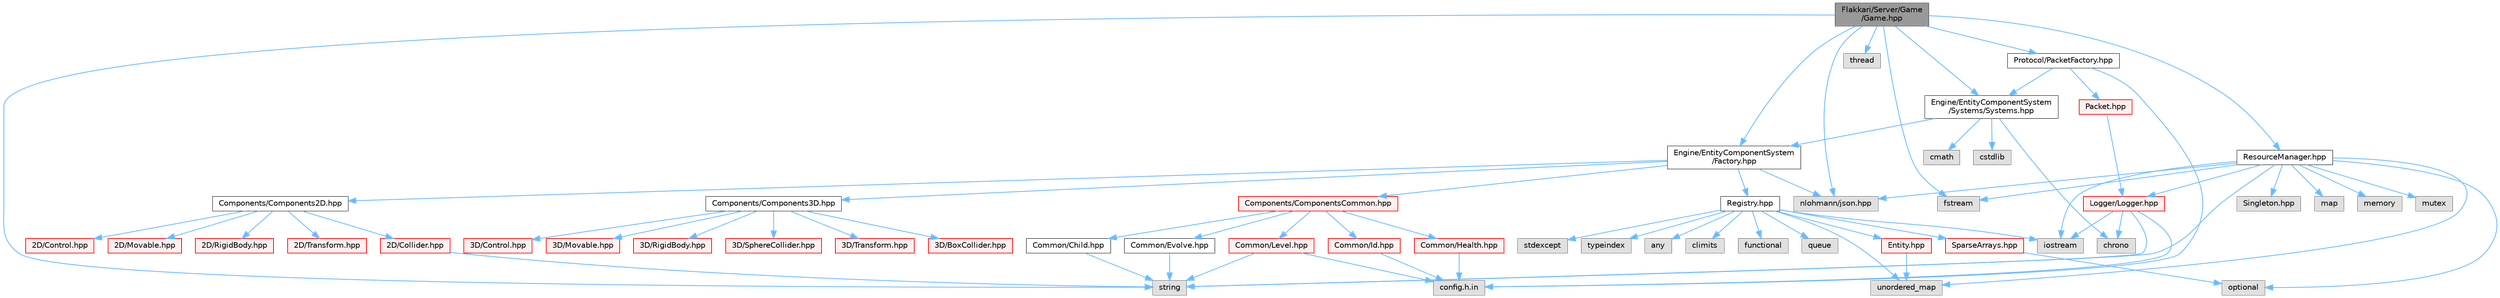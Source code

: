 digraph "Flakkari/Server/Game/Game.hpp"
{
 // LATEX_PDF_SIZE
  bgcolor="transparent";
  edge [fontname=Helvetica,fontsize=10,labelfontname=Helvetica,labelfontsize=10];
  node [fontname=Helvetica,fontsize=10,shape=box,height=0.2,width=0.4];
  Node1 [id="Node000001",label="Flakkari/Server/Game\l/Game.hpp",height=0.2,width=0.4,color="gray40", fillcolor="grey60", style="filled", fontcolor="black",tooltip=" "];
  Node1 -> Node2 [id="edge1_Node000001_Node000002",color="steelblue1",style="solid",tooltip=" "];
  Node2 [id="Node000002",label="fstream",height=0.2,width=0.4,color="grey60", fillcolor="#E0E0E0", style="filled",tooltip=" "];
  Node1 -> Node3 [id="edge2_Node000001_Node000003",color="steelblue1",style="solid",tooltip=" "];
  Node3 [id="Node000003",label="nlohmann/json.hpp",height=0.2,width=0.4,color="grey60", fillcolor="#E0E0E0", style="filled",tooltip=" "];
  Node1 -> Node4 [id="edge3_Node000001_Node000004",color="steelblue1",style="solid",tooltip=" "];
  Node4 [id="Node000004",label="string",height=0.2,width=0.4,color="grey60", fillcolor="#E0E0E0", style="filled",tooltip=" "];
  Node1 -> Node5 [id="edge4_Node000001_Node000005",color="steelblue1",style="solid",tooltip=" "];
  Node5 [id="Node000005",label="thread",height=0.2,width=0.4,color="grey60", fillcolor="#E0E0E0", style="filled",tooltip=" "];
  Node1 -> Node6 [id="edge5_Node000001_Node000006",color="steelblue1",style="solid",tooltip=" "];
  Node6 [id="Node000006",label="Engine/EntityComponentSystem\l/Factory.hpp",height=0.2,width=0.4,color="grey40", fillcolor="white", style="filled",URL="$d5/d03/Factory_8hpp.html",tooltip=" "];
  Node6 -> Node3 [id="edge6_Node000006_Node000003",color="steelblue1",style="solid",tooltip=" "];
  Node6 -> Node7 [id="edge7_Node000006_Node000007",color="steelblue1",style="solid",tooltip=" "];
  Node7 [id="Node000007",label="Registry.hpp",height=0.2,width=0.4,color="grey40", fillcolor="white", style="filled",URL="$db/dd1/Registry_8hpp.html",tooltip=" "];
  Node7 -> Node8 [id="edge8_Node000007_Node000008",color="steelblue1",style="solid",tooltip=" "];
  Node8 [id="Node000008",label="Entity.hpp",height=0.2,width=0.4,color="red", fillcolor="#FFF0F0", style="filled",URL="$de/da6/Entity_8hpp.html",tooltip=" "];
  Node8 -> Node11 [id="edge9_Node000008_Node000011",color="steelblue1",style="solid",tooltip=" "];
  Node11 [id="Node000011",label="unordered_map",height=0.2,width=0.4,color="grey60", fillcolor="#E0E0E0", style="filled",tooltip=" "];
  Node7 -> Node12 [id="edge10_Node000007_Node000012",color="steelblue1",style="solid",tooltip=" "];
  Node12 [id="Node000012",label="SparseArrays.hpp",height=0.2,width=0.4,color="red", fillcolor="#FFF0F0", style="filled",URL="$df/db3/SparseArrays_8hpp.html",tooltip=" "];
  Node12 -> Node14 [id="edge11_Node000012_Node000014",color="steelblue1",style="solid",tooltip=" "];
  Node14 [id="Node000014",label="optional",height=0.2,width=0.4,color="grey60", fillcolor="#E0E0E0", style="filled",tooltip=" "];
  Node7 -> Node17 [id="edge12_Node000007_Node000017",color="steelblue1",style="solid",tooltip=" "];
  Node17 [id="Node000017",label="any",height=0.2,width=0.4,color="grey60", fillcolor="#E0E0E0", style="filled",tooltip=" "];
  Node7 -> Node18 [id="edge13_Node000007_Node000018",color="steelblue1",style="solid",tooltip=" "];
  Node18 [id="Node000018",label="climits",height=0.2,width=0.4,color="grey60", fillcolor="#E0E0E0", style="filled",tooltip=" "];
  Node7 -> Node19 [id="edge14_Node000007_Node000019",color="steelblue1",style="solid",tooltip=" "];
  Node19 [id="Node000019",label="functional",height=0.2,width=0.4,color="grey60", fillcolor="#E0E0E0", style="filled",tooltip=" "];
  Node7 -> Node20 [id="edge15_Node000007_Node000020",color="steelblue1",style="solid",tooltip=" "];
  Node20 [id="Node000020",label="iostream",height=0.2,width=0.4,color="grey60", fillcolor="#E0E0E0", style="filled",tooltip=" "];
  Node7 -> Node21 [id="edge16_Node000007_Node000021",color="steelblue1",style="solid",tooltip=" "];
  Node21 [id="Node000021",label="queue",height=0.2,width=0.4,color="grey60", fillcolor="#E0E0E0", style="filled",tooltip=" "];
  Node7 -> Node22 [id="edge17_Node000007_Node000022",color="steelblue1",style="solid",tooltip=" "];
  Node22 [id="Node000022",label="stdexcept",height=0.2,width=0.4,color="grey60", fillcolor="#E0E0E0", style="filled",tooltip=" "];
  Node7 -> Node23 [id="edge18_Node000007_Node000023",color="steelblue1",style="solid",tooltip=" "];
  Node23 [id="Node000023",label="typeindex",height=0.2,width=0.4,color="grey60", fillcolor="#E0E0E0", style="filled",tooltip=" "];
  Node7 -> Node11 [id="edge19_Node000007_Node000011",color="steelblue1",style="solid",tooltip=" "];
  Node6 -> Node24 [id="edge20_Node000006_Node000024",color="steelblue1",style="solid",tooltip=" "];
  Node24 [id="Node000024",label="Components/Components2D.hpp",height=0.2,width=0.4,color="grey40", fillcolor="white", style="filled",URL="$d0/d43/Components2D_8hpp.html",tooltip=" "];
  Node24 -> Node25 [id="edge21_Node000024_Node000025",color="steelblue1",style="solid",tooltip=" "];
  Node25 [id="Node000025",label="2D/Collider.hpp",height=0.2,width=0.4,color="red", fillcolor="#FFF0F0", style="filled",URL="$dd/d5f/Collider_8hpp.html",tooltip=" "];
  Node25 -> Node4 [id="edge22_Node000025_Node000004",color="steelblue1",style="solid",tooltip=" "];
  Node24 -> Node29 [id="edge23_Node000024_Node000029",color="steelblue1",style="solid",tooltip=" "];
  Node29 [id="Node000029",label="2D/Control.hpp",height=0.2,width=0.4,color="red", fillcolor="#FFF0F0", style="filled",URL="$d5/d59/2D_2Control_8hpp.html",tooltip=" "];
  Node24 -> Node30 [id="edge24_Node000024_Node000030",color="steelblue1",style="solid",tooltip=" "];
  Node30 [id="Node000030",label="2D/Movable.hpp",height=0.2,width=0.4,color="red", fillcolor="#FFF0F0", style="filled",URL="$d6/d02/2D_2Movable_8hpp.html",tooltip=" "];
  Node24 -> Node31 [id="edge25_Node000024_Node000031",color="steelblue1",style="solid",tooltip=" "];
  Node31 [id="Node000031",label="2D/RigidBody.hpp",height=0.2,width=0.4,color="red", fillcolor="#FFF0F0", style="filled",URL="$d9/df7/2D_2RigidBody_8hpp.html",tooltip=" "];
  Node24 -> Node32 [id="edge26_Node000024_Node000032",color="steelblue1",style="solid",tooltip=" "];
  Node32 [id="Node000032",label="2D/Transform.hpp",height=0.2,width=0.4,color="red", fillcolor="#FFF0F0", style="filled",URL="$d2/db8/2D_2Transform_8hpp.html",tooltip=" "];
  Node6 -> Node33 [id="edge27_Node000006_Node000033",color="steelblue1",style="solid",tooltip=" "];
  Node33 [id="Node000033",label="Components/Components3D.hpp",height=0.2,width=0.4,color="grey40", fillcolor="white", style="filled",URL="$df/d72/Components3D_8hpp.html",tooltip=" "];
  Node33 -> Node34 [id="edge28_Node000033_Node000034",color="steelblue1",style="solid",tooltip=" "];
  Node34 [id="Node000034",label="3D/BoxCollider.hpp",height=0.2,width=0.4,color="red", fillcolor="#FFF0F0", style="filled",URL="$d2/df3/BoxCollider_8hpp.html",tooltip=" "];
  Node33 -> Node35 [id="edge29_Node000033_Node000035",color="steelblue1",style="solid",tooltip=" "];
  Node35 [id="Node000035",label="3D/Control.hpp",height=0.2,width=0.4,color="red", fillcolor="#FFF0F0", style="filled",URL="$d2/d89/3D_2Control_8hpp.html",tooltip=" "];
  Node33 -> Node36 [id="edge30_Node000033_Node000036",color="steelblue1",style="solid",tooltip=" "];
  Node36 [id="Node000036",label="3D/Movable.hpp",height=0.2,width=0.4,color="red", fillcolor="#FFF0F0", style="filled",URL="$d6/d80/3D_2Movable_8hpp.html",tooltip=" "];
  Node33 -> Node37 [id="edge31_Node000033_Node000037",color="steelblue1",style="solid",tooltip=" "];
  Node37 [id="Node000037",label="3D/RigidBody.hpp",height=0.2,width=0.4,color="red", fillcolor="#FFF0F0", style="filled",URL="$d9/d45/3D_2RigidBody_8hpp.html",tooltip=" "];
  Node33 -> Node38 [id="edge32_Node000033_Node000038",color="steelblue1",style="solid",tooltip=" "];
  Node38 [id="Node000038",label="3D/SphereCollider.hpp",height=0.2,width=0.4,color="red", fillcolor="#FFF0F0", style="filled",URL="$d5/dd5/SphereCollider_8hpp.html",tooltip=" "];
  Node33 -> Node39 [id="edge33_Node000033_Node000039",color="steelblue1",style="solid",tooltip=" "];
  Node39 [id="Node000039",label="3D/Transform.hpp",height=0.2,width=0.4,color="red", fillcolor="#FFF0F0", style="filled",URL="$dc/d08/3D_2Transform_8hpp.html",tooltip=" "];
  Node6 -> Node40 [id="edge34_Node000006_Node000040",color="steelblue1",style="solid",tooltip=" "];
  Node40 [id="Node000040",label="Components/ComponentsCommon.hpp",height=0.2,width=0.4,color="red", fillcolor="#FFF0F0", style="filled",URL="$d1/d37/ComponentsCommon_8hpp.html",tooltip=" "];
  Node40 -> Node41 [id="edge35_Node000040_Node000041",color="steelblue1",style="solid",tooltip=" "];
  Node41 [id="Node000041",label="Common/Child.hpp",height=0.2,width=0.4,color="grey40", fillcolor="white", style="filled",URL="$d5/d4f/Child_8hpp.html",tooltip=" "];
  Node41 -> Node4 [id="edge36_Node000041_Node000004",color="steelblue1",style="solid",tooltip=" "];
  Node40 -> Node42 [id="edge37_Node000040_Node000042",color="steelblue1",style="solid",tooltip=" "];
  Node42 [id="Node000042",label="Common/Evolve.hpp",height=0.2,width=0.4,color="grey40", fillcolor="white", style="filled",URL="$de/dc0/Evolve_8hpp.html",tooltip=" "];
  Node42 -> Node4 [id="edge38_Node000042_Node000004",color="steelblue1",style="solid",tooltip=" "];
  Node40 -> Node43 [id="edge39_Node000040_Node000043",color="steelblue1",style="solid",tooltip=" "];
  Node43 [id="Node000043",label="Common/Health.hpp",height=0.2,width=0.4,color="red", fillcolor="#FFF0F0", style="filled",URL="$d6/d38/Health_8hpp.html",tooltip=" "];
  Node43 -> Node28 [id="edge40_Node000043_Node000028",color="steelblue1",style="solid",tooltip=" "];
  Node28 [id="Node000028",label="config.h.in",height=0.2,width=0.4,color="grey60", fillcolor="#E0E0E0", style="filled",tooltip=" "];
  Node40 -> Node44 [id="edge41_Node000040_Node000044",color="steelblue1",style="solid",tooltip=" "];
  Node44 [id="Node000044",label="Common/Id.hpp",height=0.2,width=0.4,color="red", fillcolor="#FFF0F0", style="filled",URL="$d0/dbe/Id_8hpp.html",tooltip=" "];
  Node44 -> Node28 [id="edge42_Node000044_Node000028",color="steelblue1",style="solid",tooltip=" "];
  Node40 -> Node45 [id="edge43_Node000040_Node000045",color="steelblue1",style="solid",tooltip=" "];
  Node45 [id="Node000045",label="Common/Level.hpp",height=0.2,width=0.4,color="red", fillcolor="#FFF0F0", style="filled",URL="$da/d93/Level_8hpp.html",tooltip=" "];
  Node45 -> Node4 [id="edge44_Node000045_Node000004",color="steelblue1",style="solid",tooltip=" "];
  Node45 -> Node28 [id="edge45_Node000045_Node000028",color="steelblue1",style="solid",tooltip=" "];
  Node1 -> Node56 [id="edge46_Node000001_Node000056",color="steelblue1",style="solid",tooltip=" "];
  Node56 [id="Node000056",label="Engine/EntityComponentSystem\l/Systems/Systems.hpp",height=0.2,width=0.4,color="grey40", fillcolor="white", style="filled",URL="$d8/d3d/Systems_8hpp.html",tooltip=" "];
  Node56 -> Node6 [id="edge47_Node000056_Node000006",color="steelblue1",style="solid",tooltip=" "];
  Node56 -> Node52 [id="edge48_Node000056_Node000052",color="steelblue1",style="solid",tooltip=" "];
  Node52 [id="Node000052",label="chrono",height=0.2,width=0.4,color="grey60", fillcolor="#E0E0E0", style="filled",tooltip=" "];
  Node56 -> Node27 [id="edge49_Node000056_Node000027",color="steelblue1",style="solid",tooltip=" "];
  Node27 [id="Node000027",label="cmath",height=0.2,width=0.4,color="grey60", fillcolor="#E0E0E0", style="filled",tooltip=" "];
  Node56 -> Node57 [id="edge50_Node000056_Node000057",color="steelblue1",style="solid",tooltip=" "];
  Node57 [id="Node000057",label="cstdlib",height=0.2,width=0.4,color="grey60", fillcolor="#E0E0E0", style="filled",tooltip=" "];
  Node1 -> Node58 [id="edge51_Node000001_Node000058",color="steelblue1",style="solid",tooltip=" "];
  Node58 [id="Node000058",label="Protocol/PacketFactory.hpp",height=0.2,width=0.4,color="grey40", fillcolor="white", style="filled",URL="$d7/d61/PacketFactory_8hpp.html",tooltip=" "];
  Node58 -> Node28 [id="edge52_Node000058_Node000028",color="steelblue1",style="solid",tooltip=" "];
  Node58 -> Node56 [id="edge53_Node000058_Node000056",color="steelblue1",style="solid",tooltip=" "];
  Node58 -> Node59 [id="edge54_Node000058_Node000059",color="steelblue1",style="solid",tooltip=" "];
  Node59 [id="Node000059",label="Packet.hpp",height=0.2,width=0.4,color="red", fillcolor="#FFF0F0", style="filled",URL="$db/d1b/Packet_8hpp.html",tooltip=" "];
  Node59 -> Node65 [id="edge55_Node000059_Node000065",color="steelblue1",style="solid",tooltip=" "];
  Node65 [id="Node000065",label="Logger/Logger.hpp",height=0.2,width=0.4,color="red", fillcolor="#FFF0F0", style="filled",URL="$d9/d11/Logger_8hpp.html",tooltip=" "];
  Node65 -> Node28 [id="edge56_Node000065_Node000028",color="steelblue1",style="solid",tooltip=" "];
  Node65 -> Node52 [id="edge57_Node000065_Node000052",color="steelblue1",style="solid",tooltip=" "];
  Node65 -> Node20 [id="edge58_Node000065_Node000020",color="steelblue1",style="solid",tooltip=" "];
  Node65 -> Node4 [id="edge59_Node000065_Node000004",color="steelblue1",style="solid",tooltip=" "];
  Node1 -> Node67 [id="edge60_Node000001_Node000067",color="steelblue1",style="solid",tooltip=" "];
  Node67 [id="Node000067",label="ResourceManager.hpp",height=0.2,width=0.4,color="grey40", fillcolor="white", style="filled",URL="$db/d16/ResourceManager_8hpp.html",tooltip=" "];
  Node67 -> Node68 [id="edge61_Node000067_Node000068",color="steelblue1",style="solid",tooltip=" "];
  Node68 [id="Node000068",label="Singleton.hpp",height=0.2,width=0.4,color="grey60", fillcolor="#E0E0E0", style="filled",tooltip=" "];
  Node67 -> Node2 [id="edge62_Node000067_Node000002",color="steelblue1",style="solid",tooltip=" "];
  Node67 -> Node20 [id="edge63_Node000067_Node000020",color="steelblue1",style="solid",tooltip=" "];
  Node67 -> Node69 [id="edge64_Node000067_Node000069",color="steelblue1",style="solid",tooltip=" "];
  Node69 [id="Node000069",label="map",height=0.2,width=0.4,color="grey60", fillcolor="#E0E0E0", style="filled",tooltip=" "];
  Node67 -> Node70 [id="edge65_Node000067_Node000070",color="steelblue1",style="solid",tooltip=" "];
  Node70 [id="Node000070",label="memory",height=0.2,width=0.4,color="grey60", fillcolor="#E0E0E0", style="filled",tooltip=" "];
  Node67 -> Node71 [id="edge66_Node000067_Node000071",color="steelblue1",style="solid",tooltip=" "];
  Node71 [id="Node000071",label="mutex",height=0.2,width=0.4,color="grey60", fillcolor="#E0E0E0", style="filled",tooltip=" "];
  Node67 -> Node3 [id="edge67_Node000067_Node000003",color="steelblue1",style="solid",tooltip=" "];
  Node67 -> Node14 [id="edge68_Node000067_Node000014",color="steelblue1",style="solid",tooltip=" "];
  Node67 -> Node4 [id="edge69_Node000067_Node000004",color="steelblue1",style="solid",tooltip=" "];
  Node67 -> Node11 [id="edge70_Node000067_Node000011",color="steelblue1",style="solid",tooltip=" "];
  Node67 -> Node65 [id="edge71_Node000067_Node000065",color="steelblue1",style="solid",tooltip=" "];
}
